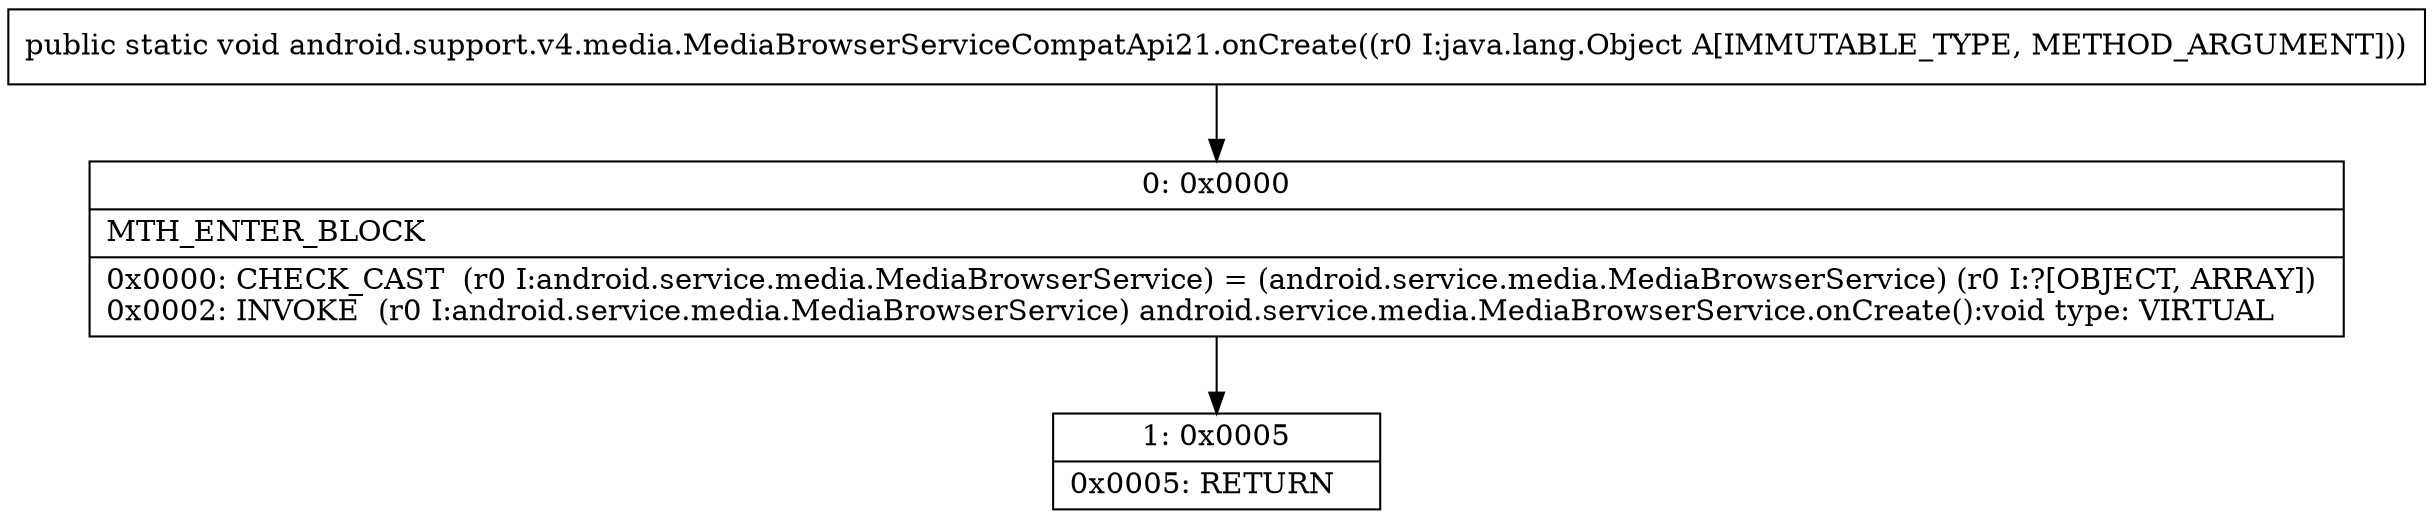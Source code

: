 digraph "CFG forandroid.support.v4.media.MediaBrowserServiceCompatApi21.onCreate(Ljava\/lang\/Object;)V" {
Node_0 [shape=record,label="{0\:\ 0x0000|MTH_ENTER_BLOCK\l|0x0000: CHECK_CAST  (r0 I:android.service.media.MediaBrowserService) = (android.service.media.MediaBrowserService) (r0 I:?[OBJECT, ARRAY]) \l0x0002: INVOKE  (r0 I:android.service.media.MediaBrowserService) android.service.media.MediaBrowserService.onCreate():void type: VIRTUAL \l}"];
Node_1 [shape=record,label="{1\:\ 0x0005|0x0005: RETURN   \l}"];
MethodNode[shape=record,label="{public static void android.support.v4.media.MediaBrowserServiceCompatApi21.onCreate((r0 I:java.lang.Object A[IMMUTABLE_TYPE, METHOD_ARGUMENT])) }"];
MethodNode -> Node_0;
Node_0 -> Node_1;
}

